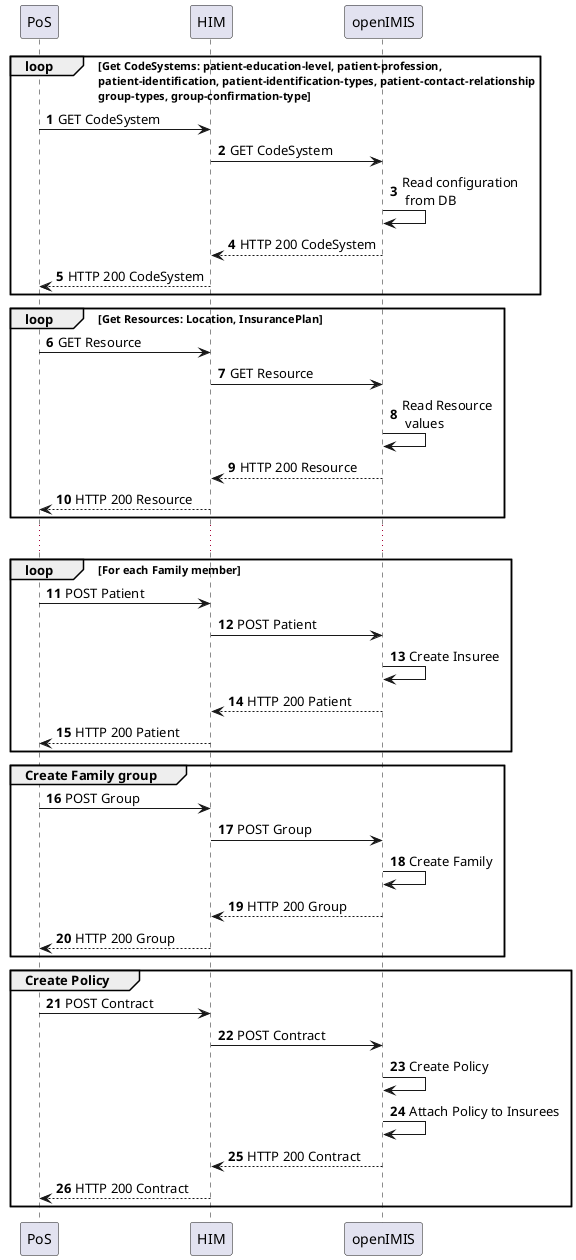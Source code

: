 @startuml "Enrollment process"

autonumber

participant "PoS" as pos
participant "HIM" as him
participant "openIMIS" as oi 

loop Get CodeSystems: patient-education-level, patient-profession,\n\
patient-identification, patient-identification-types, patient-contact-relationship\n\
group-types, group-confirmation-type
    pos -> him: GET CodeSystem
    him -> oi: GET CodeSystem 
    oi -> oi: Read configuration\n from DB
    him <-- oi: HTTP 200 CodeSystem 
    pos <-- him: HTTP 200 CodeSystem 
end 

loop Get Resources: Location, InsurancePlan
    pos -> him: GET Resource
    him -> oi: GET Resource 
    oi -> oi: Read Resource\n values
    him <-- oi: HTTP 200 Resource 
    pos <-- him: HTTP 200 Resource 
end 

...

loop For each Family member 
    pos -> him: POST Patient
    him -> oi: POST Patient 
    oi -> oi: Create Insuree
    him <-- oi: HTTP 200 Patient 
    pos <-- him: HTTP 200 Patient 
end

group Create Family group
    pos -> him: POST Group
    him -> oi: POST Group 
    oi -> oi: Create Family
    him <-- oi: HTTP 200 Group 
    pos <-- him: HTTP 200 Group
end

group Create Policy
    pos -> him: POST Contract
    him -> oi: POST Contract 
    oi -> oi: Create Policy
    oi -> oi: Attach Policy to Insurees
    him <-- oi: HTTP 200 Contract 
    pos <-- him: HTTP 200 Contract
end

@enduml
